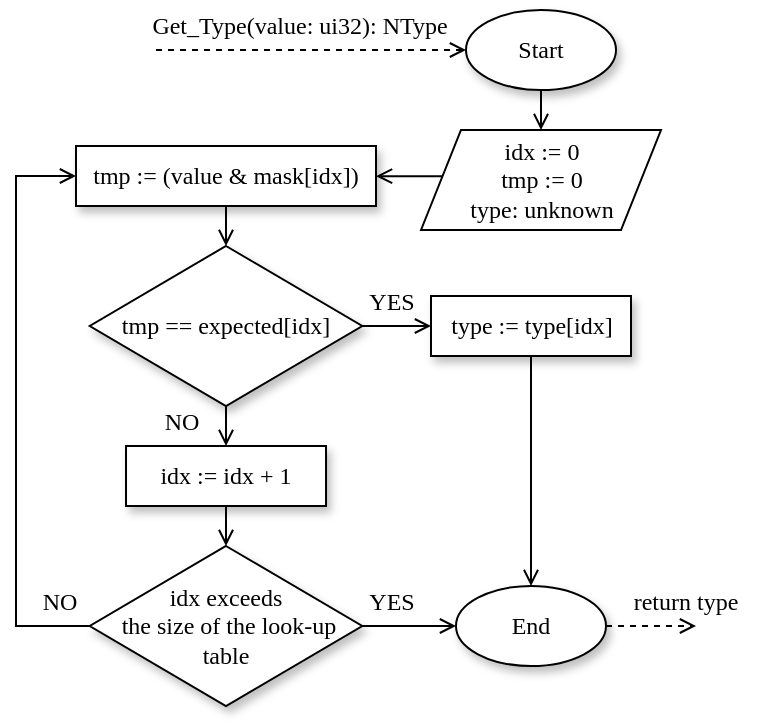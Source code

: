 <mxfile version="21.6.8" type="device">
  <diagram id="C5RBs43oDa-KdzZeNtuy" name="Page-1">
    <mxGraphModel dx="978" dy="571" grid="1" gridSize="10" guides="1" tooltips="1" connect="1" arrows="1" fold="1" page="1" pageScale="1" pageWidth="827" pageHeight="1169" math="0" shadow="0">
      <root>
        <mxCell id="WIyWlLk6GJQsqaUBKTNV-0" />
        <mxCell id="WIyWlLk6GJQsqaUBKTNV-1" parent="WIyWlLk6GJQsqaUBKTNV-0" />
        <mxCell id="qzYpj1tlHK7ljsmq4zsF-14" value="End" style="ellipse;whiteSpace=wrap;html=1;fontFamily=Computer Modern;shadow=1;" parent="WIyWlLk6GJQsqaUBKTNV-1" vertex="1">
          <mxGeometry x="500" y="430" width="75" height="40" as="geometry" />
        </mxCell>
        <mxCell id="qzYpj1tlHK7ljsmq4zsF-50" style="edgeStyle=orthogonalEdgeStyle;rounded=0;orthogonalLoop=1;jettySize=auto;html=1;exitX=0.089;exitY=0.462;exitDx=0;exitDy=0;entryX=1;entryY=0.5;entryDx=0;entryDy=0;exitPerimeter=0;endArrow=open;endFill=0;" parent="WIyWlLk6GJQsqaUBKTNV-1" source="qzYpj1tlHK7ljsmq4zsF-20" target="qzYpj1tlHK7ljsmq4zsF-22" edge="1">
          <mxGeometry relative="1" as="geometry">
            <Array as="points" />
          </mxGeometry>
        </mxCell>
        <mxCell id="qzYpj1tlHK7ljsmq4zsF-20" value="idx := 0&lt;br&gt;tmp := 0&lt;br&gt;type: unknown" style="shape=parallelogram;perimeter=parallelogramPerimeter;whiteSpace=wrap;html=1;fixedSize=1;fontFamily=Computer Modern;" parent="WIyWlLk6GJQsqaUBKTNV-1" vertex="1">
          <mxGeometry x="482.5" y="202" width="120" height="50" as="geometry" />
        </mxCell>
        <mxCell id="qzYpj1tlHK7ljsmq4zsF-21" value="Start" style="ellipse;whiteSpace=wrap;html=1;fontFamily=Computer Modern;shadow=1;" parent="WIyWlLk6GJQsqaUBKTNV-1" vertex="1">
          <mxGeometry x="505" y="142" width="75" height="40" as="geometry" />
        </mxCell>
        <mxCell id="qzYpj1tlHK7ljsmq4zsF-22" value="tmp := (value &amp;amp; mask[idx])" style="rounded=0;whiteSpace=wrap;html=1;fontFamily=Computer Modern;shadow=1;" parent="WIyWlLk6GJQsqaUBKTNV-1" vertex="1">
          <mxGeometry x="310" y="210" width="150" height="30" as="geometry" />
        </mxCell>
        <mxCell id="qzYpj1tlHK7ljsmq4zsF-37" style="edgeStyle=orthogonalEdgeStyle;rounded=0;orthogonalLoop=1;jettySize=auto;html=1;exitX=1;exitY=0.5;exitDx=0;exitDy=0;entryX=0;entryY=0.5;entryDx=0;entryDy=0;endArrow=open;endFill=0;" parent="WIyWlLk6GJQsqaUBKTNV-1" source="qzYpj1tlHK7ljsmq4zsF-23" target="qzYpj1tlHK7ljsmq4zsF-36" edge="1">
          <mxGeometry relative="1" as="geometry" />
        </mxCell>
        <mxCell id="qzYpj1tlHK7ljsmq4zsF-23" value="tmp == expected[idx]" style="rhombus;whiteSpace=wrap;html=1;fontFamily=Computer Modern;shadow=1;" parent="WIyWlLk6GJQsqaUBKTNV-1" vertex="1">
          <mxGeometry x="316.88" y="260" width="136.25" height="80" as="geometry" />
        </mxCell>
        <mxCell id="qzYpj1tlHK7ljsmq4zsF-31" style="edgeStyle=orthogonalEdgeStyle;rounded=0;orthogonalLoop=1;jettySize=auto;html=1;exitX=0;exitY=0.5;exitDx=0;exitDy=0;entryX=0;entryY=0.5;entryDx=0;entryDy=0;endArrow=open;endFill=0;" parent="WIyWlLk6GJQsqaUBKTNV-1" source="qzYpj1tlHK7ljsmq4zsF-25" target="qzYpj1tlHK7ljsmq4zsF-22" edge="1">
          <mxGeometry relative="1" as="geometry">
            <Array as="points">
              <mxPoint x="280" y="450" />
              <mxPoint x="280" y="225" />
            </Array>
          </mxGeometry>
        </mxCell>
        <mxCell id="qzYpj1tlHK7ljsmq4zsF-24" value="idx := idx + 1" style="rounded=0;whiteSpace=wrap;html=1;fontFamily=Computer Modern;shadow=1;" parent="WIyWlLk6GJQsqaUBKTNV-1" vertex="1">
          <mxGeometry x="335.01" y="360" width="100" height="30" as="geometry" />
        </mxCell>
        <mxCell id="qzYpj1tlHK7ljsmq4zsF-33" style="edgeStyle=orthogonalEdgeStyle;rounded=0;orthogonalLoop=1;jettySize=auto;html=1;exitX=1;exitY=0.5;exitDx=0;exitDy=0;entryX=0;entryY=0.5;entryDx=0;entryDy=0;endArrow=open;endFill=0;" parent="WIyWlLk6GJQsqaUBKTNV-1" source="qzYpj1tlHK7ljsmq4zsF-25" target="qzYpj1tlHK7ljsmq4zsF-14" edge="1">
          <mxGeometry relative="1" as="geometry" />
        </mxCell>
        <mxCell id="qzYpj1tlHK7ljsmq4zsF-25" value="idx exceeds&lt;br&gt;&amp;nbsp;the size of the look-up table" style="rhombus;whiteSpace=wrap;html=1;fontFamily=Computer Modern;shadow=1;" parent="WIyWlLk6GJQsqaUBKTNV-1" vertex="1">
          <mxGeometry x="316.87" y="410" width="136.25" height="80" as="geometry" />
        </mxCell>
        <mxCell id="qzYpj1tlHK7ljsmq4zsF-26" style="edgeStyle=orthogonalEdgeStyle;rounded=0;orthogonalLoop=1;jettySize=auto;html=1;exitX=0.5;exitY=1;exitDx=0;exitDy=0;entryX=0.5;entryY=0;entryDx=0;entryDy=0;endArrow=open;endFill=0;" parent="WIyWlLk6GJQsqaUBKTNV-1" source="qzYpj1tlHK7ljsmq4zsF-21" target="qzYpj1tlHK7ljsmq4zsF-20" edge="1">
          <mxGeometry relative="1" as="geometry">
            <mxPoint x="365.5" y="202" as="sourcePoint" />
            <mxPoint x="365.5" y="222" as="targetPoint" />
          </mxGeometry>
        </mxCell>
        <mxCell id="qzYpj1tlHK7ljsmq4zsF-29" style="edgeStyle=orthogonalEdgeStyle;rounded=0;orthogonalLoop=1;jettySize=auto;html=1;endArrow=open;endFill=0;entryX=0.5;entryY=0;entryDx=0;entryDy=0;" parent="WIyWlLk6GJQsqaUBKTNV-1" target="qzYpj1tlHK7ljsmq4zsF-23" edge="1">
          <mxGeometry relative="1" as="geometry">
            <mxPoint x="385" y="240" as="sourcePoint" />
            <mxPoint x="395" y="220" as="targetPoint" />
          </mxGeometry>
        </mxCell>
        <mxCell id="qzYpj1tlHK7ljsmq4zsF-30" style="edgeStyle=orthogonalEdgeStyle;rounded=0;orthogonalLoop=1;jettySize=auto;html=1;endArrow=open;endFill=0;entryX=0.5;entryY=0;entryDx=0;entryDy=0;exitX=0.5;exitY=1;exitDx=0;exitDy=0;" parent="WIyWlLk6GJQsqaUBKTNV-1" source="qzYpj1tlHK7ljsmq4zsF-23" target="qzYpj1tlHK7ljsmq4zsF-24" edge="1">
          <mxGeometry relative="1" as="geometry">
            <mxPoint x="395" y="250" as="sourcePoint" />
            <mxPoint x="395" y="270" as="targetPoint" />
          </mxGeometry>
        </mxCell>
        <mxCell id="qzYpj1tlHK7ljsmq4zsF-32" style="edgeStyle=orthogonalEdgeStyle;rounded=0;orthogonalLoop=1;jettySize=auto;html=1;endArrow=open;endFill=0;entryX=0.5;entryY=0;entryDx=0;entryDy=0;exitX=0.5;exitY=1;exitDx=0;exitDy=0;" parent="WIyWlLk6GJQsqaUBKTNV-1" source="qzYpj1tlHK7ljsmq4zsF-24" target="qzYpj1tlHK7ljsmq4zsF-25" edge="1">
          <mxGeometry relative="1" as="geometry">
            <mxPoint x="395" y="350" as="sourcePoint" />
            <mxPoint x="395" y="370" as="targetPoint" />
          </mxGeometry>
        </mxCell>
        <mxCell id="qzYpj1tlHK7ljsmq4zsF-38" style="edgeStyle=orthogonalEdgeStyle;rounded=0;orthogonalLoop=1;jettySize=auto;html=1;exitX=0.5;exitY=1;exitDx=0;exitDy=0;entryX=0.5;entryY=0;entryDx=0;entryDy=0;endArrow=open;endFill=0;" parent="WIyWlLk6GJQsqaUBKTNV-1" source="qzYpj1tlHK7ljsmq4zsF-36" target="qzYpj1tlHK7ljsmq4zsF-14" edge="1">
          <mxGeometry relative="1" as="geometry" />
        </mxCell>
        <mxCell id="qzYpj1tlHK7ljsmq4zsF-36" value="type := type[idx]" style="rounded=0;whiteSpace=wrap;html=1;fontFamily=Computer Modern;shadow=1;" parent="WIyWlLk6GJQsqaUBKTNV-1" vertex="1">
          <mxGeometry x="487.5" y="285" width="100" height="30" as="geometry" />
        </mxCell>
        <mxCell id="qzYpj1tlHK7ljsmq4zsF-39" value="YES" style="text;html=1;strokeColor=none;fillColor=none;align=center;verticalAlign=middle;whiteSpace=wrap;rounded=0;fontFamily=Computer Modern;" parent="WIyWlLk6GJQsqaUBKTNV-1" vertex="1">
          <mxGeometry x="453.12" y="280" width="30" height="15" as="geometry" />
        </mxCell>
        <mxCell id="qzYpj1tlHK7ljsmq4zsF-40" value="NO" style="text;html=1;strokeColor=none;fillColor=none;align=center;verticalAlign=middle;whiteSpace=wrap;rounded=0;fontFamily=Computer Modern;" parent="WIyWlLk6GJQsqaUBKTNV-1" vertex="1">
          <mxGeometry x="347.5" y="340" width="30" height="15" as="geometry" />
        </mxCell>
        <mxCell id="qzYpj1tlHK7ljsmq4zsF-41" value="NO" style="text;html=1;strokeColor=none;fillColor=none;align=center;verticalAlign=middle;whiteSpace=wrap;rounded=0;fontFamily=Computer Modern;" parent="WIyWlLk6GJQsqaUBKTNV-1" vertex="1">
          <mxGeometry x="286.88" y="430" width="30" height="15" as="geometry" />
        </mxCell>
        <mxCell id="qzYpj1tlHK7ljsmq4zsF-42" value="YES" style="text;html=1;strokeColor=none;fillColor=none;align=center;verticalAlign=middle;whiteSpace=wrap;rounded=0;fontFamily=Computer Modern;" parent="WIyWlLk6GJQsqaUBKTNV-1" vertex="1">
          <mxGeometry x="453.12" y="430" width="30" height="15" as="geometry" />
        </mxCell>
        <mxCell id="qzYpj1tlHK7ljsmq4zsF-44" value="" style="endArrow=open;html=1;rounded=0;entryX=0;entryY=0.5;entryDx=0;entryDy=0;dashed=1;endFill=0;" parent="WIyWlLk6GJQsqaUBKTNV-1" target="qzYpj1tlHK7ljsmq4zsF-21" edge="1">
          <mxGeometry width="50" height="50" relative="1" as="geometry">
            <mxPoint x="350" y="162" as="sourcePoint" />
            <mxPoint x="417.5" y="122" as="targetPoint" />
          </mxGeometry>
        </mxCell>
        <mxCell id="qzYpj1tlHK7ljsmq4zsF-45" value="" style="endArrow=open;html=1;rounded=0;exitX=1;exitY=0.5;exitDx=0;exitDy=0;dashed=1;endFill=0;" parent="WIyWlLk6GJQsqaUBKTNV-1" source="qzYpj1tlHK7ljsmq4zsF-14" edge="1">
          <mxGeometry width="50" height="50" relative="1" as="geometry">
            <mxPoint x="587.5" y="449.66" as="sourcePoint" />
            <mxPoint x="620" y="450" as="targetPoint" />
          </mxGeometry>
        </mxCell>
        <mxCell id="qzYpj1tlHK7ljsmq4zsF-46" value="Get_Type(value: ui32): NType" style="text;html=1;strokeColor=none;fillColor=none;align=center;verticalAlign=middle;whiteSpace=wrap;rounded=0;fontFamily=Computer Modern;" parent="WIyWlLk6GJQsqaUBKTNV-1" vertex="1">
          <mxGeometry x="342.5" y="142" width="157.5" height="15" as="geometry" />
        </mxCell>
        <mxCell id="qzYpj1tlHK7ljsmq4zsF-47" value="return type" style="text;html=1;strokeColor=none;fillColor=none;align=center;verticalAlign=middle;whiteSpace=wrap;rounded=0;fontFamily=Computer Modern;" parent="WIyWlLk6GJQsqaUBKTNV-1" vertex="1">
          <mxGeometry x="570" y="430" width="90" height="15" as="geometry" />
        </mxCell>
      </root>
    </mxGraphModel>
  </diagram>
</mxfile>
